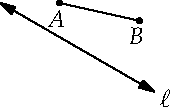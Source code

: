 settings.tex="pdflatex";

texpreamble("\usepackage{amsmath}
\usepackage{amsthm,amssymb}
\usepackage{mathpazo}
\usepackage[svgnames]{xcolor}
");
import graph;

size(0,55);

//dot((0,-1.1),white);


real x=-30;
pair A=(-0.2,0.5);
pair B=(0.7,0.3);
pair C=1.65dir(40);
pair al=I*(unit(A-B));

draw(dir(x)--dir(180+x),Arrows);
draw(A--B);


label("$\ell$",1.15dir(x));

dot("$A$",A,al);
dot("$B$",B,al);
draw(A--B);
